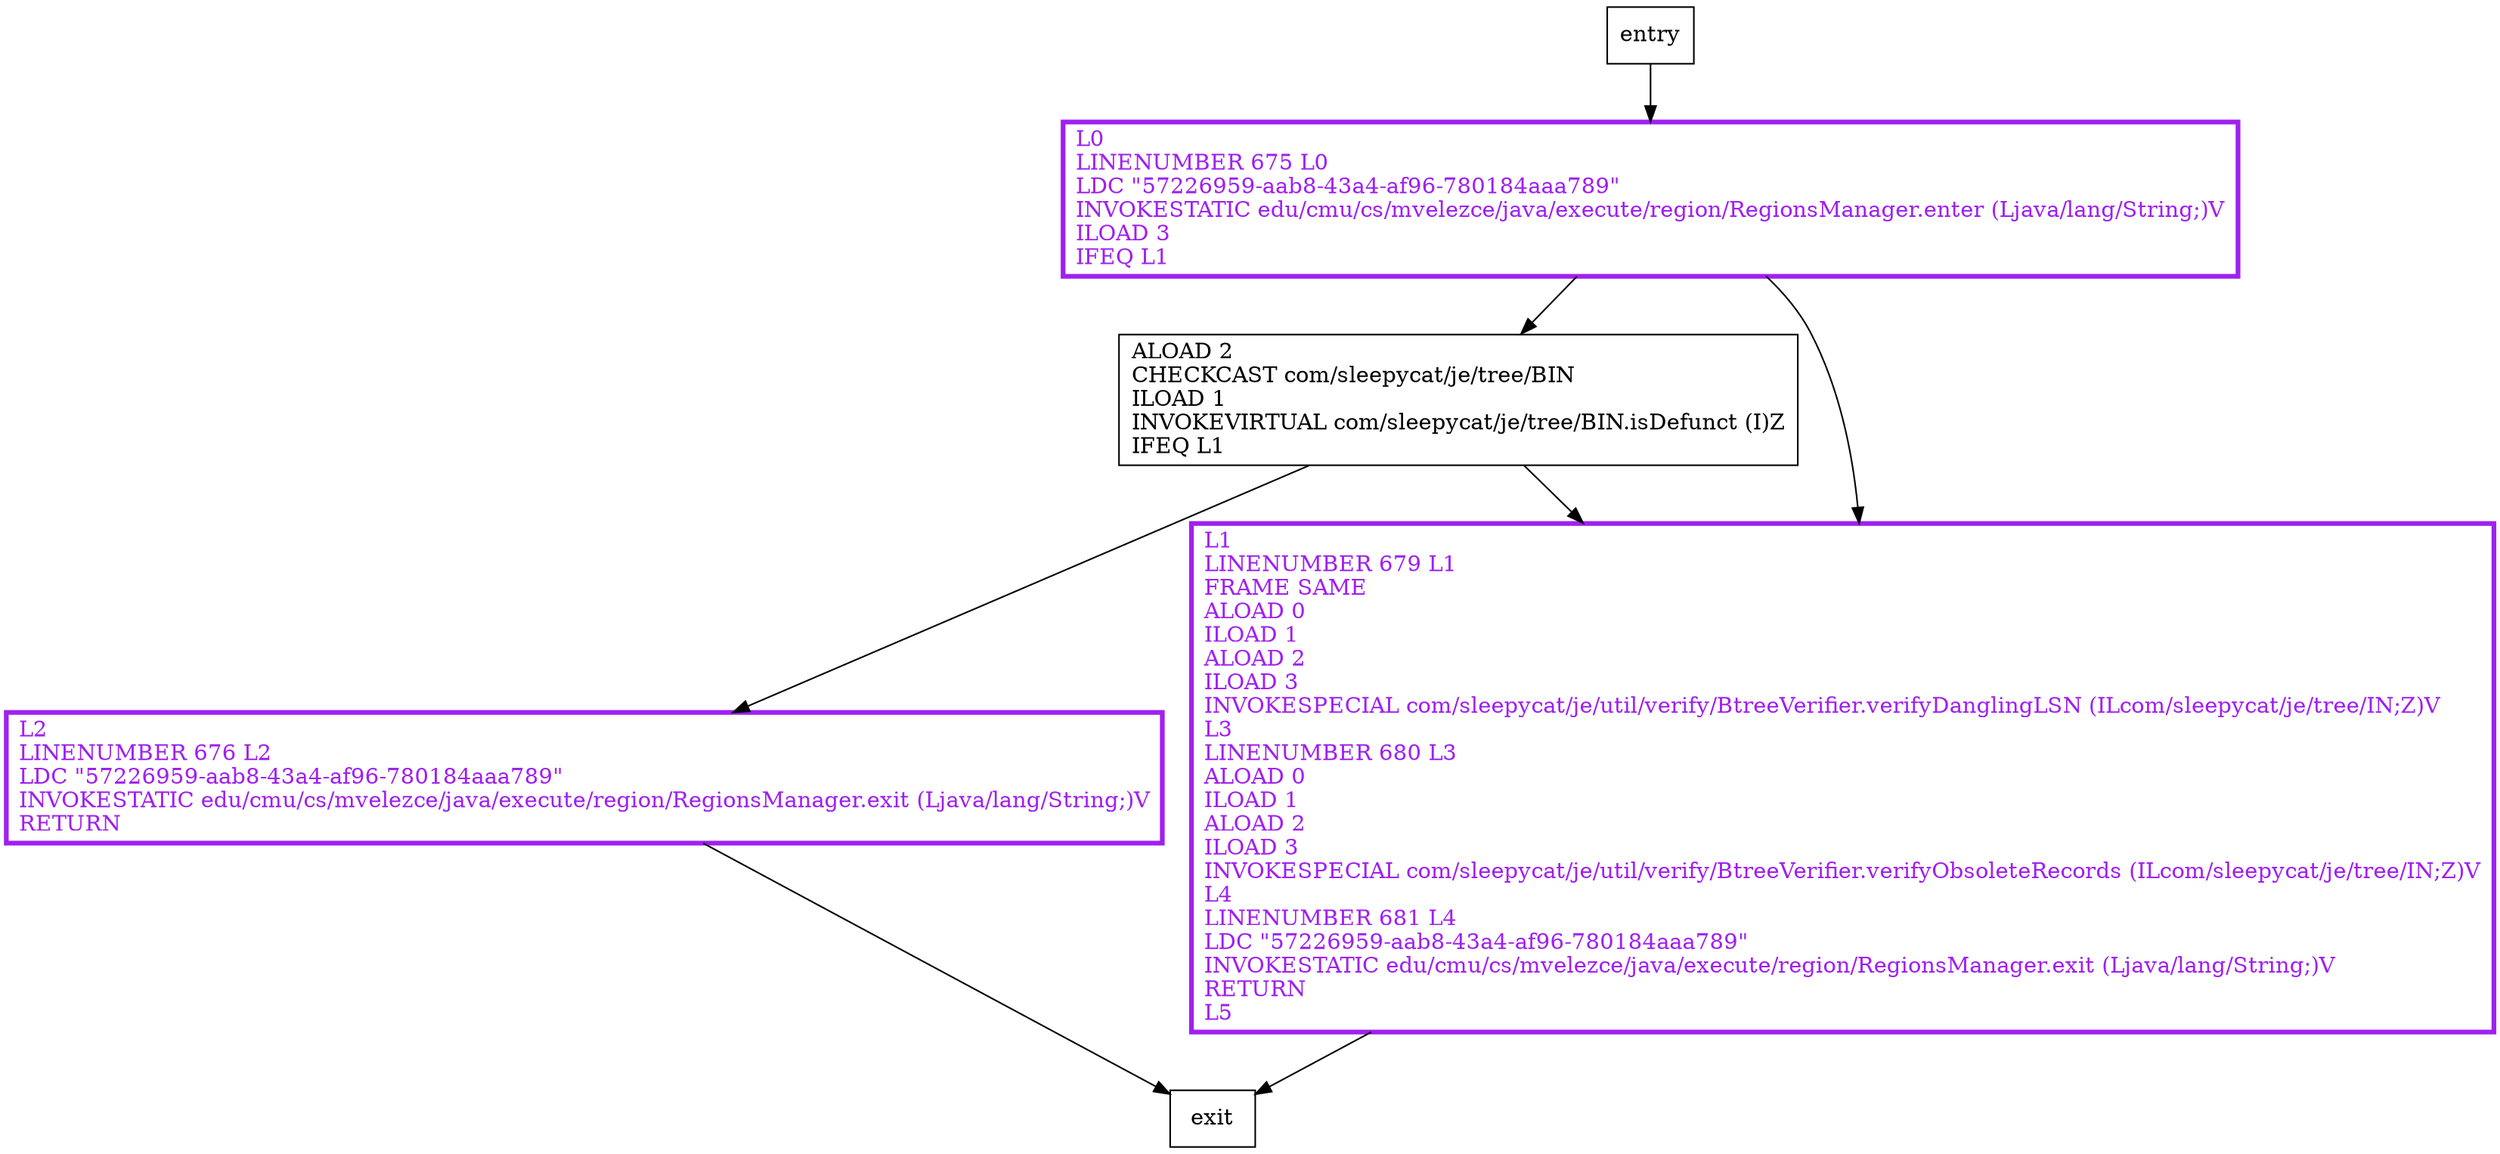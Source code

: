 digraph verifyDanglingLSNAndObsoleteRecordsOneSlot {
node [shape=record];
319779700 [label="ALOAD 2\lCHECKCAST com/sleepycat/je/tree/BIN\lILOAD 1\lINVOKEVIRTUAL com/sleepycat/je/tree/BIN.isDefunct (I)Z\lIFEQ L1\l"];
1130243322 [label="L2\lLINENUMBER 676 L2\lLDC \"57226959-aab8-43a4-af96-780184aaa789\"\lINVOKESTATIC edu/cmu/cs/mvelezce/java/execute/region/RegionsManager.exit (Ljava/lang/String;)V\lRETURN\l"];
224821560 [label="L0\lLINENUMBER 675 L0\lLDC \"57226959-aab8-43a4-af96-780184aaa789\"\lINVOKESTATIC edu/cmu/cs/mvelezce/java/execute/region/RegionsManager.enter (Ljava/lang/String;)V\lILOAD 3\lIFEQ L1\l"];
1407587654 [label="L1\lLINENUMBER 679 L1\lFRAME SAME\lALOAD 0\lILOAD 1\lALOAD 2\lILOAD 3\lINVOKESPECIAL com/sleepycat/je/util/verify/BtreeVerifier.verifyDanglingLSN (ILcom/sleepycat/je/tree/IN;Z)V\lL3\lLINENUMBER 680 L3\lALOAD 0\lILOAD 1\lALOAD 2\lILOAD 3\lINVOKESPECIAL com/sleepycat/je/util/verify/BtreeVerifier.verifyObsoleteRecords (ILcom/sleepycat/je/tree/IN;Z)V\lL4\lLINENUMBER 681 L4\lLDC \"57226959-aab8-43a4-af96-780184aaa789\"\lINVOKESTATIC edu/cmu/cs/mvelezce/java/execute/region/RegionsManager.exit (Ljava/lang/String;)V\lRETURN\lL5\l"];
entry;
exit;
entry -> 224821560
319779700 -> 1130243322
319779700 -> 1407587654
1130243322 -> exit
224821560 -> 319779700
224821560 -> 1407587654
1407587654 -> exit
1130243322[fontcolor="purple", penwidth=3, color="purple"];
224821560[fontcolor="purple", penwidth=3, color="purple"];
1407587654[fontcolor="purple", penwidth=3, color="purple"];
}
